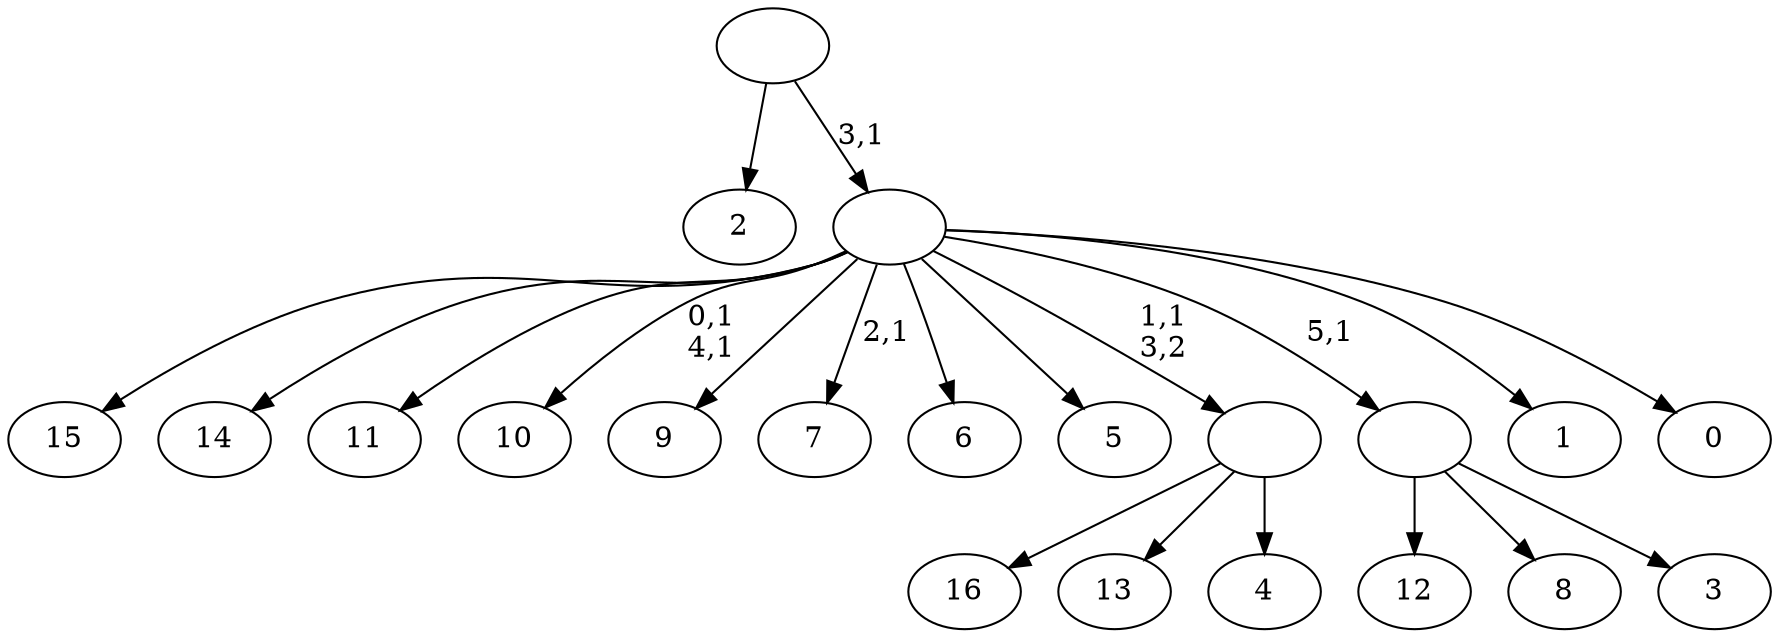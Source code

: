 digraph T {
	23 [label="16"]
	22 [label="15"]
	21 [label="14"]
	20 [label="13"]
	19 [label="12"]
	18 [label="11"]
	17 [label="10"]
	14 [label="9"]
	13 [label="8"]
	12 [label="7"]
	10 [label="6"]
	9 [label="5"]
	8 [label="4"]
	7 [label=""]
	6 [label="3"]
	5 [label=""]
	4 [label="2"]
	3 [label="1"]
	2 [label="0"]
	1 [label=""]
	0 [label=""]
	7 -> 23 [label=""]
	7 -> 20 [label=""]
	7 -> 8 [label=""]
	5 -> 19 [label=""]
	5 -> 13 [label=""]
	5 -> 6 [label=""]
	1 -> 12 [label="2,1"]
	1 -> 17 [label="0,1\n4,1"]
	1 -> 22 [label=""]
	1 -> 21 [label=""]
	1 -> 18 [label=""]
	1 -> 14 [label=""]
	1 -> 10 [label=""]
	1 -> 9 [label=""]
	1 -> 7 [label="1,1\n3,2"]
	1 -> 5 [label="5,1"]
	1 -> 3 [label=""]
	1 -> 2 [label=""]
	0 -> 4 [label=""]
	0 -> 1 [label="3,1"]
}
